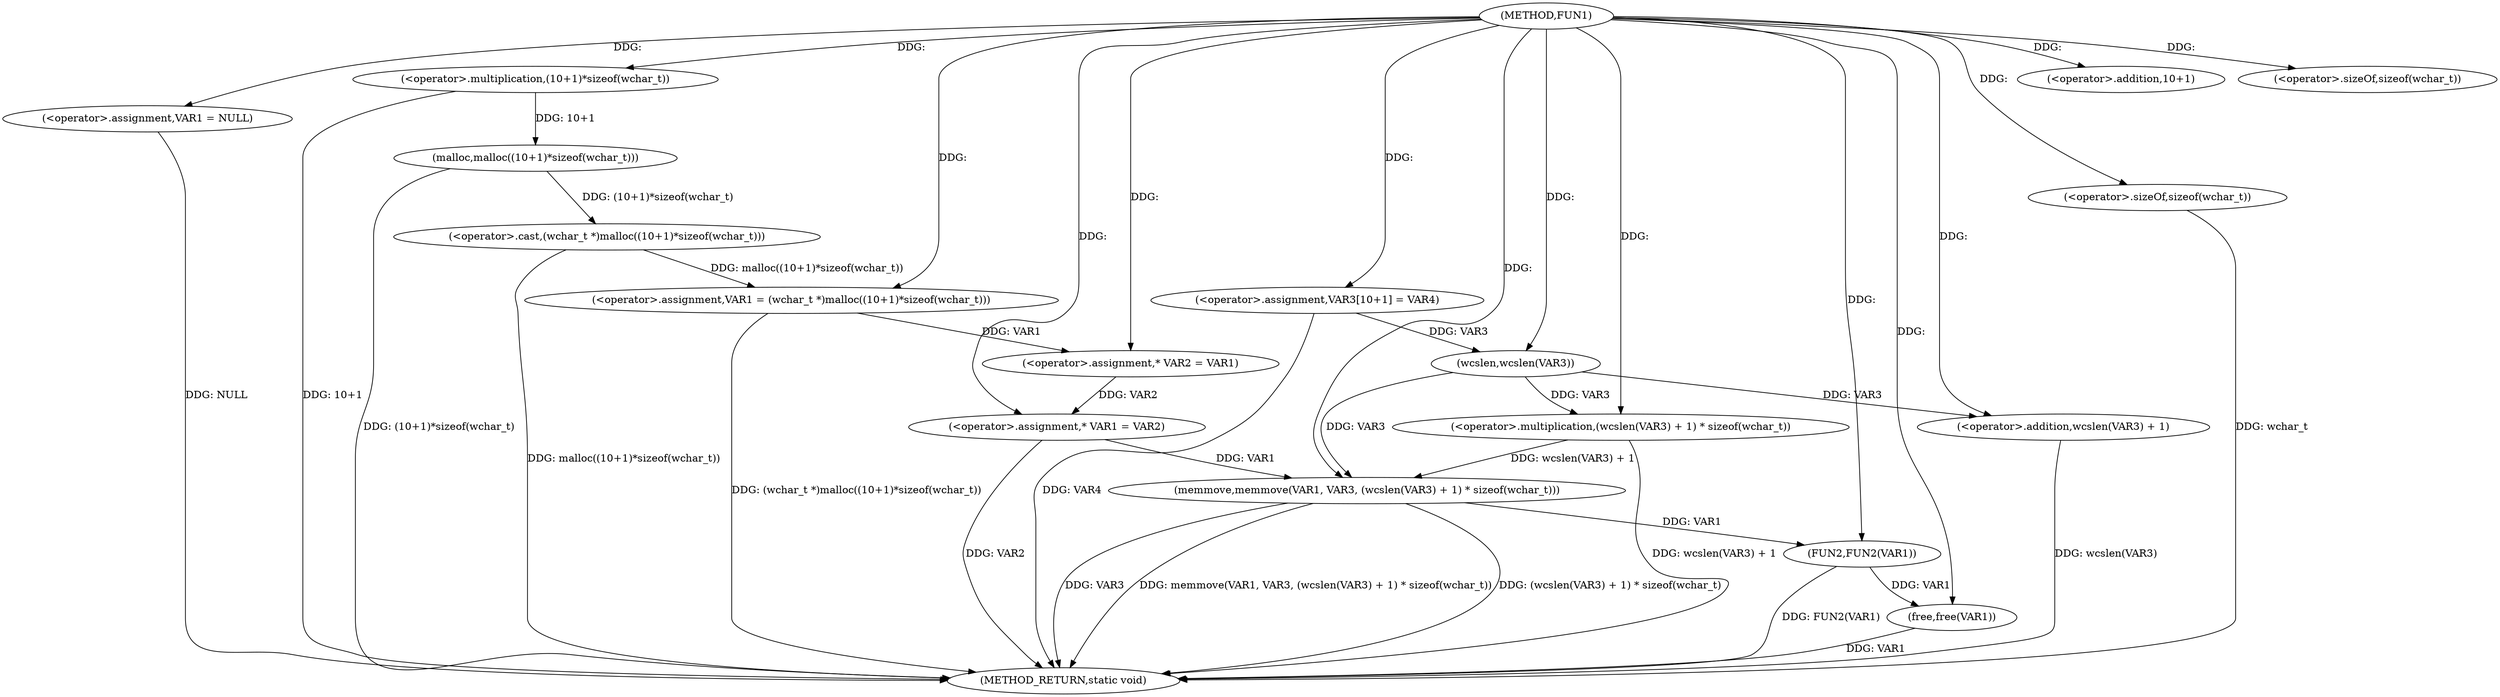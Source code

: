 digraph FUN1 {  
"1000100" [label = "(METHOD,FUN1)" ]
"1000145" [label = "(METHOD_RETURN,static void)" ]
"1000103" [label = "(<operator>.assignment,VAR1 = NULL)" ]
"1000106" [label = "(<operator>.assignment,VAR1 = (wchar_t *)malloc((10+1)*sizeof(wchar_t)))" ]
"1000108" [label = "(<operator>.cast,(wchar_t *)malloc((10+1)*sizeof(wchar_t)))" ]
"1000110" [label = "(malloc,malloc((10+1)*sizeof(wchar_t)))" ]
"1000111" [label = "(<operator>.multiplication,(10+1)*sizeof(wchar_t))" ]
"1000112" [label = "(<operator>.addition,10+1)" ]
"1000115" [label = "(<operator>.sizeOf,sizeof(wchar_t))" ]
"1000119" [label = "(<operator>.assignment,* VAR2 = VAR1)" ]
"1000123" [label = "(<operator>.assignment,* VAR1 = VAR2)" ]
"1000128" [label = "(<operator>.assignment,VAR3[10+1] = VAR4)" ]
"1000131" [label = "(memmove,memmove(VAR1, VAR3, (wcslen(VAR3) + 1) * sizeof(wchar_t)))" ]
"1000134" [label = "(<operator>.multiplication,(wcslen(VAR3) + 1) * sizeof(wchar_t))" ]
"1000135" [label = "(<operator>.addition,wcslen(VAR3) + 1)" ]
"1000136" [label = "(wcslen,wcslen(VAR3))" ]
"1000139" [label = "(<operator>.sizeOf,sizeof(wchar_t))" ]
"1000141" [label = "(FUN2,FUN2(VAR1))" ]
"1000143" [label = "(free,free(VAR1))" ]
  "1000128" -> "1000145"  [ label = "DDG: VAR4"] 
  "1000123" -> "1000145"  [ label = "DDG: VAR2"] 
  "1000106" -> "1000145"  [ label = "DDG: (wchar_t *)malloc((10+1)*sizeof(wchar_t))"] 
  "1000103" -> "1000145"  [ label = "DDG: NULL"] 
  "1000139" -> "1000145"  [ label = "DDG: wchar_t"] 
  "1000110" -> "1000145"  [ label = "DDG: (10+1)*sizeof(wchar_t)"] 
  "1000131" -> "1000145"  [ label = "DDG: memmove(VAR1, VAR3, (wcslen(VAR3) + 1) * sizeof(wchar_t))"] 
  "1000141" -> "1000145"  [ label = "DDG: FUN2(VAR1)"] 
  "1000143" -> "1000145"  [ label = "DDG: VAR1"] 
  "1000131" -> "1000145"  [ label = "DDG: (wcslen(VAR3) + 1) * sizeof(wchar_t)"] 
  "1000131" -> "1000145"  [ label = "DDG: VAR3"] 
  "1000111" -> "1000145"  [ label = "DDG: 10+1"] 
  "1000134" -> "1000145"  [ label = "DDG: wcslen(VAR3) + 1"] 
  "1000108" -> "1000145"  [ label = "DDG: malloc((10+1)*sizeof(wchar_t))"] 
  "1000135" -> "1000145"  [ label = "DDG: wcslen(VAR3)"] 
  "1000100" -> "1000103"  [ label = "DDG: "] 
  "1000108" -> "1000106"  [ label = "DDG: malloc((10+1)*sizeof(wchar_t))"] 
  "1000100" -> "1000106"  [ label = "DDG: "] 
  "1000110" -> "1000108"  [ label = "DDG: (10+1)*sizeof(wchar_t)"] 
  "1000111" -> "1000110"  [ label = "DDG: 10+1"] 
  "1000100" -> "1000111"  [ label = "DDG: "] 
  "1000100" -> "1000112"  [ label = "DDG: "] 
  "1000100" -> "1000115"  [ label = "DDG: "] 
  "1000106" -> "1000119"  [ label = "DDG: VAR1"] 
  "1000100" -> "1000119"  [ label = "DDG: "] 
  "1000119" -> "1000123"  [ label = "DDG: VAR2"] 
  "1000100" -> "1000123"  [ label = "DDG: "] 
  "1000100" -> "1000128"  [ label = "DDG: "] 
  "1000123" -> "1000131"  [ label = "DDG: VAR1"] 
  "1000100" -> "1000131"  [ label = "DDG: "] 
  "1000136" -> "1000131"  [ label = "DDG: VAR3"] 
  "1000134" -> "1000131"  [ label = "DDG: wcslen(VAR3) + 1"] 
  "1000136" -> "1000134"  [ label = "DDG: VAR3"] 
  "1000100" -> "1000134"  [ label = "DDG: "] 
  "1000136" -> "1000135"  [ label = "DDG: VAR3"] 
  "1000128" -> "1000136"  [ label = "DDG: VAR3"] 
  "1000100" -> "1000136"  [ label = "DDG: "] 
  "1000100" -> "1000135"  [ label = "DDG: "] 
  "1000100" -> "1000139"  [ label = "DDG: "] 
  "1000131" -> "1000141"  [ label = "DDG: VAR1"] 
  "1000100" -> "1000141"  [ label = "DDG: "] 
  "1000141" -> "1000143"  [ label = "DDG: VAR1"] 
  "1000100" -> "1000143"  [ label = "DDG: "] 
}
